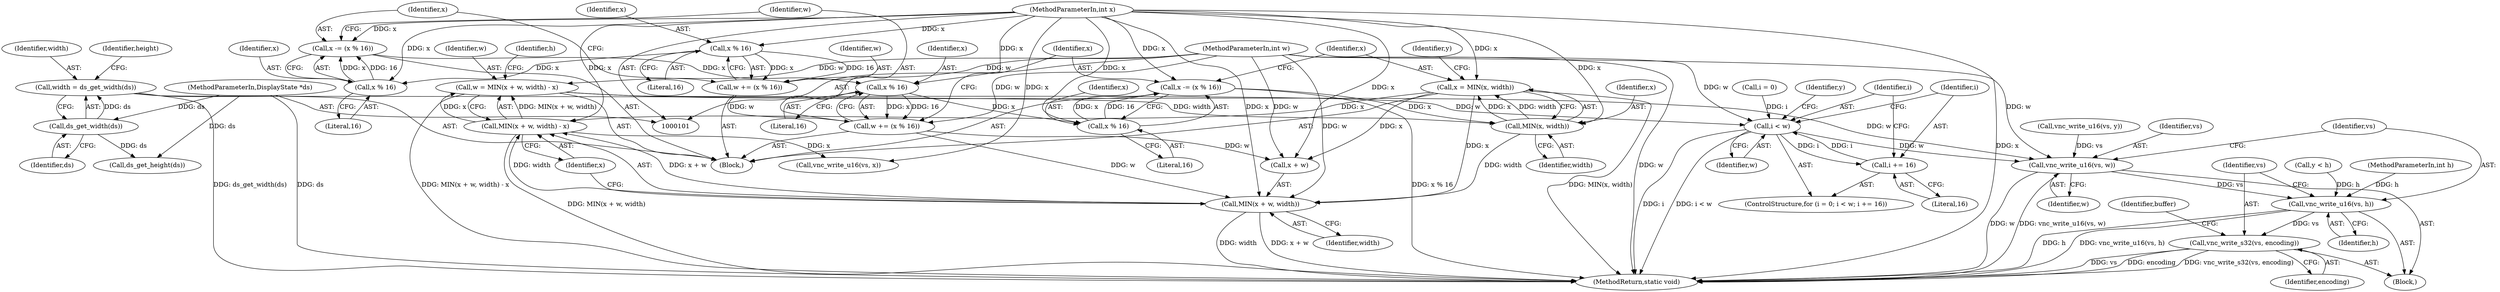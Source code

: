 digraph "0_qemu_9f64916da20eea67121d544698676295bbb105a7_10@integer" {
"1000165" [label="(Call,w = MIN(x + w, width) - x)"];
"1000167" [label="(Call,MIN(x + w, width) - x)"];
"1000168" [label="(Call,MIN(x + w, width))"];
"1000155" [label="(Call,x = MIN(x, width))"];
"1000157" [label="(Call,MIN(x, width))"];
"1000150" [label="(Call,x -= (x % 16))"];
"1000152" [label="(Call,x % 16)"];
"1000147" [label="(Call,x % 16)"];
"1000140" [label="(Call,x -= (x % 16))"];
"1000142" [label="(Call,x % 16)"];
"1000137" [label="(Call,x % 16)"];
"1000103" [label="(MethodParameterIn,int x)"];
"1000123" [label="(Call,width = ds_get_width(ds))"];
"1000125" [label="(Call,ds_get_width(ds))"];
"1000102" [label="(MethodParameterIn,DisplayState *ds)"];
"1000145" [label="(Call,w += (x % 16))"];
"1000135" [label="(Call,w += (x % 16))"];
"1000105" [label="(MethodParameterIn,int w)"];
"1000189" [label="(Call,i < w)"];
"1000192" [label="(Call,i += 16)"];
"1000202" [label="(Call,vnc_write_u16(vs, w))"];
"1000205" [label="(Call,vnc_write_u16(vs, h))"];
"1000208" [label="(Call,vnc_write_s32(vs, encoding))"];
"1000185" [label="(ControlStructure,for (i = 0; i < w; i += 16))"];
"1000166" [label="(Identifier,w)"];
"1000135" [label="(Call,w += (x % 16))"];
"1000157" [label="(Call,MIN(x, width))"];
"1000138" [label="(Identifier,x)"];
"1000150" [label="(Call,x -= (x % 16))"];
"1000103" [label="(MethodParameterIn,int x)"];
"1000129" [label="(Identifier,height)"];
"1000156" [label="(Identifier,x)"];
"1000158" [label="(Identifier,x)"];
"1000146" [label="(Identifier,w)"];
"1000191" [label="(Identifier,w)"];
"1000161" [label="(Identifier,y)"];
"1000175" [label="(Identifier,h)"];
"1000142" [label="(Call,x % 16)"];
"1000155" [label="(Call,x = MIN(x, width))"];
"1000130" [label="(Call,ds_get_height(ds))"];
"1000194" [label="(Literal,16)"];
"1000199" [label="(Call,vnc_write_u16(vs, y))"];
"1000169" [label="(Call,x + w)"];
"1000204" [label="(Identifier,w)"];
"1000189" [label="(Call,i < w)"];
"1000148" [label="(Identifier,x)"];
"1000203" [label="(Identifier,vs)"];
"1000136" [label="(Identifier,w)"];
"1000107" [label="(Block,)"];
"1000125" [label="(Call,ds_get_width(ds))"];
"1000192" [label="(Call,i += 16)"];
"1000209" [label="(Identifier,vs)"];
"1000216" [label="(Identifier,buffer)"];
"1000165" [label="(Call,w = MIN(x + w, width) - x)"];
"1000168" [label="(Call,MIN(x + w, width))"];
"1000140" [label="(Call,x -= (x % 16))"];
"1000143" [label="(Identifier,x)"];
"1000154" [label="(Literal,16)"];
"1000167" [label="(Call,MIN(x + w, width) - x)"];
"1000205" [label="(Call,vnc_write_u16(vs, h))"];
"1000196" [label="(Call,vnc_write_u16(vs, x))"];
"1000159" [label="(Identifier,width)"];
"1000206" [label="(Identifier,vs)"];
"1000210" [label="(Identifier,encoding)"];
"1000149" [label="(Literal,16)"];
"1000102" [label="(MethodParameterIn,DisplayState *ds)"];
"1000184" [label="(Identifier,y)"];
"1000411" [label="(MethodReturn,static void)"];
"1000190" [label="(Identifier,i)"];
"1000172" [label="(Identifier,width)"];
"1000195" [label="(Block,)"];
"1000141" [label="(Identifier,x)"];
"1000173" [label="(Identifier,x)"];
"1000186" [label="(Call,i = 0)"];
"1000208" [label="(Call,vnc_write_s32(vs, encoding))"];
"1000153" [label="(Identifier,x)"];
"1000151" [label="(Identifier,x)"];
"1000147" [label="(Call,x % 16)"];
"1000145" [label="(Call,w += (x % 16))"];
"1000126" [label="(Identifier,ds)"];
"1000180" [label="(Call,y < h)"];
"1000105" [label="(MethodParameterIn,int w)"];
"1000193" [label="(Identifier,i)"];
"1000152" [label="(Call,x % 16)"];
"1000139" [label="(Literal,16)"];
"1000207" [label="(Identifier,h)"];
"1000106" [label="(MethodParameterIn,int h)"];
"1000144" [label="(Literal,16)"];
"1000137" [label="(Call,x % 16)"];
"1000123" [label="(Call,width = ds_get_width(ds))"];
"1000124" [label="(Identifier,width)"];
"1000202" [label="(Call,vnc_write_u16(vs, w))"];
"1000165" -> "1000107"  [label="AST: "];
"1000165" -> "1000167"  [label="CFG: "];
"1000166" -> "1000165"  [label="AST: "];
"1000167" -> "1000165"  [label="AST: "];
"1000175" -> "1000165"  [label="CFG: "];
"1000165" -> "1000411"  [label="DDG: MIN(x + w, width) - x"];
"1000167" -> "1000165"  [label="DDG: MIN(x + w, width)"];
"1000167" -> "1000165"  [label="DDG: x"];
"1000105" -> "1000165"  [label="DDG: w"];
"1000165" -> "1000189"  [label="DDG: w"];
"1000165" -> "1000202"  [label="DDG: w"];
"1000167" -> "1000173"  [label="CFG: "];
"1000168" -> "1000167"  [label="AST: "];
"1000173" -> "1000167"  [label="AST: "];
"1000167" -> "1000411"  [label="DDG: MIN(x + w, width)"];
"1000168" -> "1000167"  [label="DDG: x + w"];
"1000168" -> "1000167"  [label="DDG: width"];
"1000103" -> "1000167"  [label="DDG: x"];
"1000155" -> "1000167"  [label="DDG: x"];
"1000167" -> "1000196"  [label="DDG: x"];
"1000168" -> "1000172"  [label="CFG: "];
"1000169" -> "1000168"  [label="AST: "];
"1000172" -> "1000168"  [label="AST: "];
"1000173" -> "1000168"  [label="CFG: "];
"1000168" -> "1000411"  [label="DDG: width"];
"1000168" -> "1000411"  [label="DDG: x + w"];
"1000155" -> "1000168"  [label="DDG: x"];
"1000103" -> "1000168"  [label="DDG: x"];
"1000145" -> "1000168"  [label="DDG: w"];
"1000105" -> "1000168"  [label="DDG: w"];
"1000157" -> "1000168"  [label="DDG: width"];
"1000155" -> "1000107"  [label="AST: "];
"1000155" -> "1000157"  [label="CFG: "];
"1000156" -> "1000155"  [label="AST: "];
"1000157" -> "1000155"  [label="AST: "];
"1000161" -> "1000155"  [label="CFG: "];
"1000155" -> "1000411"  [label="DDG: MIN(x, width)"];
"1000157" -> "1000155"  [label="DDG: x"];
"1000157" -> "1000155"  [label="DDG: width"];
"1000103" -> "1000155"  [label="DDG: x"];
"1000155" -> "1000169"  [label="DDG: x"];
"1000157" -> "1000159"  [label="CFG: "];
"1000158" -> "1000157"  [label="AST: "];
"1000159" -> "1000157"  [label="AST: "];
"1000150" -> "1000157"  [label="DDG: x"];
"1000103" -> "1000157"  [label="DDG: x"];
"1000123" -> "1000157"  [label="DDG: width"];
"1000150" -> "1000107"  [label="AST: "];
"1000150" -> "1000152"  [label="CFG: "];
"1000151" -> "1000150"  [label="AST: "];
"1000152" -> "1000150"  [label="AST: "];
"1000156" -> "1000150"  [label="CFG: "];
"1000150" -> "1000411"  [label="DDG: x % 16"];
"1000152" -> "1000150"  [label="DDG: x"];
"1000152" -> "1000150"  [label="DDG: 16"];
"1000103" -> "1000150"  [label="DDG: x"];
"1000152" -> "1000154"  [label="CFG: "];
"1000153" -> "1000152"  [label="AST: "];
"1000154" -> "1000152"  [label="AST: "];
"1000147" -> "1000152"  [label="DDG: x"];
"1000103" -> "1000152"  [label="DDG: x"];
"1000147" -> "1000145"  [label="AST: "];
"1000147" -> "1000149"  [label="CFG: "];
"1000148" -> "1000147"  [label="AST: "];
"1000149" -> "1000147"  [label="AST: "];
"1000145" -> "1000147"  [label="CFG: "];
"1000147" -> "1000145"  [label="DDG: x"];
"1000147" -> "1000145"  [label="DDG: 16"];
"1000140" -> "1000147"  [label="DDG: x"];
"1000103" -> "1000147"  [label="DDG: x"];
"1000140" -> "1000107"  [label="AST: "];
"1000140" -> "1000142"  [label="CFG: "];
"1000141" -> "1000140"  [label="AST: "];
"1000142" -> "1000140"  [label="AST: "];
"1000146" -> "1000140"  [label="CFG: "];
"1000142" -> "1000140"  [label="DDG: x"];
"1000142" -> "1000140"  [label="DDG: 16"];
"1000103" -> "1000140"  [label="DDG: x"];
"1000142" -> "1000144"  [label="CFG: "];
"1000143" -> "1000142"  [label="AST: "];
"1000144" -> "1000142"  [label="AST: "];
"1000137" -> "1000142"  [label="DDG: x"];
"1000103" -> "1000142"  [label="DDG: x"];
"1000137" -> "1000135"  [label="AST: "];
"1000137" -> "1000139"  [label="CFG: "];
"1000138" -> "1000137"  [label="AST: "];
"1000139" -> "1000137"  [label="AST: "];
"1000135" -> "1000137"  [label="CFG: "];
"1000137" -> "1000135"  [label="DDG: x"];
"1000137" -> "1000135"  [label="DDG: 16"];
"1000103" -> "1000137"  [label="DDG: x"];
"1000103" -> "1000101"  [label="AST: "];
"1000103" -> "1000411"  [label="DDG: x"];
"1000103" -> "1000169"  [label="DDG: x"];
"1000103" -> "1000196"  [label="DDG: x"];
"1000123" -> "1000107"  [label="AST: "];
"1000123" -> "1000125"  [label="CFG: "];
"1000124" -> "1000123"  [label="AST: "];
"1000125" -> "1000123"  [label="AST: "];
"1000129" -> "1000123"  [label="CFG: "];
"1000123" -> "1000411"  [label="DDG: ds_get_width(ds)"];
"1000125" -> "1000123"  [label="DDG: ds"];
"1000125" -> "1000126"  [label="CFG: "];
"1000126" -> "1000125"  [label="AST: "];
"1000102" -> "1000125"  [label="DDG: ds"];
"1000125" -> "1000130"  [label="DDG: ds"];
"1000102" -> "1000101"  [label="AST: "];
"1000102" -> "1000411"  [label="DDG: ds"];
"1000102" -> "1000130"  [label="DDG: ds"];
"1000145" -> "1000107"  [label="AST: "];
"1000146" -> "1000145"  [label="AST: "];
"1000151" -> "1000145"  [label="CFG: "];
"1000135" -> "1000145"  [label="DDG: w"];
"1000105" -> "1000145"  [label="DDG: w"];
"1000145" -> "1000169"  [label="DDG: w"];
"1000135" -> "1000107"  [label="AST: "];
"1000136" -> "1000135"  [label="AST: "];
"1000141" -> "1000135"  [label="CFG: "];
"1000105" -> "1000135"  [label="DDG: w"];
"1000105" -> "1000101"  [label="AST: "];
"1000105" -> "1000411"  [label="DDG: w"];
"1000105" -> "1000169"  [label="DDG: w"];
"1000105" -> "1000189"  [label="DDG: w"];
"1000105" -> "1000202"  [label="DDG: w"];
"1000189" -> "1000185"  [label="AST: "];
"1000189" -> "1000191"  [label="CFG: "];
"1000190" -> "1000189"  [label="AST: "];
"1000191" -> "1000189"  [label="AST: "];
"1000193" -> "1000189"  [label="CFG: "];
"1000184" -> "1000189"  [label="CFG: "];
"1000189" -> "1000411"  [label="DDG: i"];
"1000189" -> "1000411"  [label="DDG: i < w"];
"1000186" -> "1000189"  [label="DDG: i"];
"1000192" -> "1000189"  [label="DDG: i"];
"1000189" -> "1000192"  [label="DDG: i"];
"1000189" -> "1000202"  [label="DDG: w"];
"1000192" -> "1000185"  [label="AST: "];
"1000192" -> "1000194"  [label="CFG: "];
"1000193" -> "1000192"  [label="AST: "];
"1000194" -> "1000192"  [label="AST: "];
"1000190" -> "1000192"  [label="CFG: "];
"1000202" -> "1000195"  [label="AST: "];
"1000202" -> "1000204"  [label="CFG: "];
"1000203" -> "1000202"  [label="AST: "];
"1000204" -> "1000202"  [label="AST: "];
"1000206" -> "1000202"  [label="CFG: "];
"1000202" -> "1000411"  [label="DDG: w"];
"1000202" -> "1000411"  [label="DDG: vnc_write_u16(vs, w)"];
"1000199" -> "1000202"  [label="DDG: vs"];
"1000202" -> "1000205"  [label="DDG: vs"];
"1000205" -> "1000195"  [label="AST: "];
"1000205" -> "1000207"  [label="CFG: "];
"1000206" -> "1000205"  [label="AST: "];
"1000207" -> "1000205"  [label="AST: "];
"1000209" -> "1000205"  [label="CFG: "];
"1000205" -> "1000411"  [label="DDG: h"];
"1000205" -> "1000411"  [label="DDG: vnc_write_u16(vs, h)"];
"1000180" -> "1000205"  [label="DDG: h"];
"1000106" -> "1000205"  [label="DDG: h"];
"1000205" -> "1000208"  [label="DDG: vs"];
"1000208" -> "1000195"  [label="AST: "];
"1000208" -> "1000210"  [label="CFG: "];
"1000209" -> "1000208"  [label="AST: "];
"1000210" -> "1000208"  [label="AST: "];
"1000216" -> "1000208"  [label="CFG: "];
"1000208" -> "1000411"  [label="DDG: vs"];
"1000208" -> "1000411"  [label="DDG: encoding"];
"1000208" -> "1000411"  [label="DDG: vnc_write_s32(vs, encoding)"];
}
